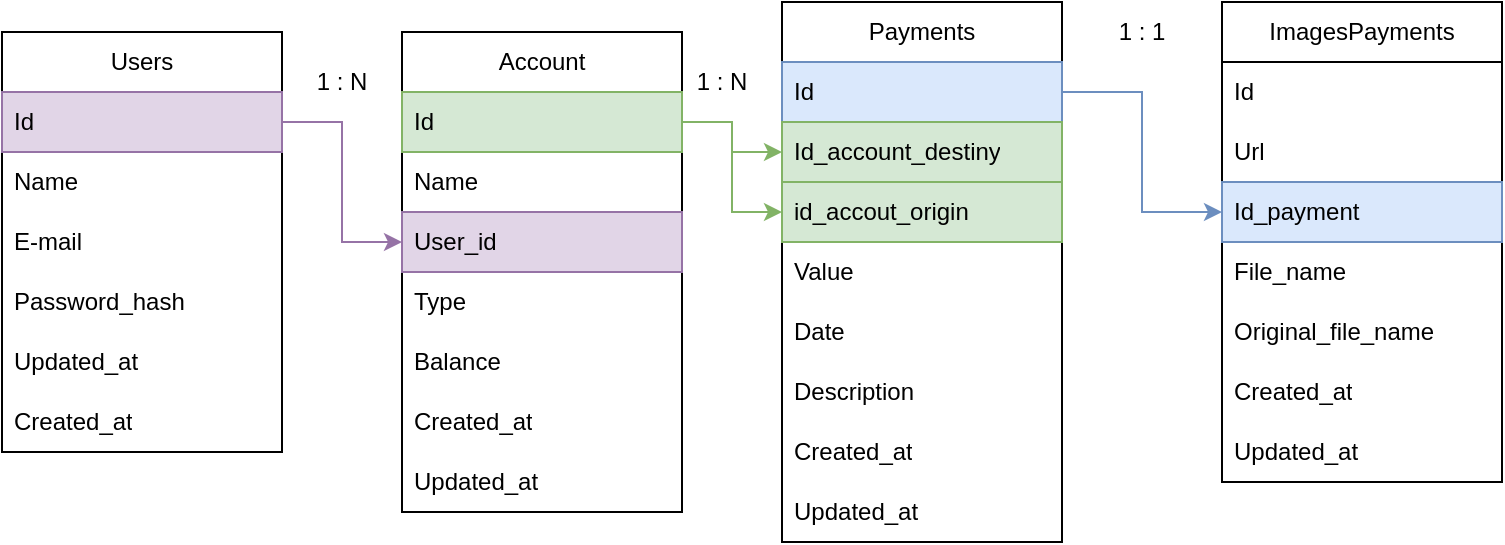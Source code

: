 <mxfile version="24.6.4" type="device">
  <diagram id="qwLVx9dxp4zh__kM3cnU" name="Página-1">
    <mxGraphModel dx="792" dy="429" grid="1" gridSize="10" guides="1" tooltips="1" connect="1" arrows="1" fold="1" page="1" pageScale="1" pageWidth="827" pageHeight="1169" math="0" shadow="0">
      <root>
        <mxCell id="0" />
        <mxCell id="1" parent="0" />
        <mxCell id="idbNRUu43n6cxOcSUHiw-1" value="Account" style="swimlane;fontStyle=0;childLayout=stackLayout;horizontal=1;startSize=30;horizontalStack=0;resizeParent=1;resizeParentMax=0;resizeLast=0;collapsible=1;marginBottom=0;whiteSpace=wrap;html=1;" vertex="1" parent="1">
          <mxGeometry x="230" y="90" width="140" height="240" as="geometry" />
        </mxCell>
        <mxCell id="idbNRUu43n6cxOcSUHiw-2" value="Id" style="text;strokeColor=#82b366;fillColor=#d5e8d4;align=left;verticalAlign=middle;spacingLeft=4;spacingRight=4;overflow=hidden;points=[[0,0.5],[1,0.5]];portConstraint=eastwest;rotatable=0;whiteSpace=wrap;html=1;" vertex="1" parent="idbNRUu43n6cxOcSUHiw-1">
          <mxGeometry y="30" width="140" height="30" as="geometry" />
        </mxCell>
        <mxCell id="idbNRUu43n6cxOcSUHiw-3" value="Name" style="text;strokeColor=none;fillColor=none;align=left;verticalAlign=middle;spacingLeft=4;spacingRight=4;overflow=hidden;points=[[0,0.5],[1,0.5]];portConstraint=eastwest;rotatable=0;whiteSpace=wrap;html=1;" vertex="1" parent="idbNRUu43n6cxOcSUHiw-1">
          <mxGeometry y="60" width="140" height="30" as="geometry" />
        </mxCell>
        <mxCell id="idbNRUu43n6cxOcSUHiw-40" value="User_id" style="text;strokeColor=#9673a6;fillColor=#e1d5e7;align=left;verticalAlign=middle;spacingLeft=4;spacingRight=4;overflow=hidden;points=[[0,0.5],[1,0.5]];portConstraint=eastwest;rotatable=0;whiteSpace=wrap;html=1;" vertex="1" parent="idbNRUu43n6cxOcSUHiw-1">
          <mxGeometry y="90" width="140" height="30" as="geometry" />
        </mxCell>
        <mxCell id="idbNRUu43n6cxOcSUHiw-5" value="Type" style="text;strokeColor=none;fillColor=none;align=left;verticalAlign=middle;spacingLeft=4;spacingRight=4;overflow=hidden;points=[[0,0.5],[1,0.5]];portConstraint=eastwest;rotatable=0;whiteSpace=wrap;html=1;" vertex="1" parent="idbNRUu43n6cxOcSUHiw-1">
          <mxGeometry y="120" width="140" height="30" as="geometry" />
        </mxCell>
        <mxCell id="idbNRUu43n6cxOcSUHiw-4" value="Balance" style="text;strokeColor=none;fillColor=none;align=left;verticalAlign=middle;spacingLeft=4;spacingRight=4;overflow=hidden;points=[[0,0.5],[1,0.5]];portConstraint=eastwest;rotatable=0;whiteSpace=wrap;html=1;" vertex="1" parent="idbNRUu43n6cxOcSUHiw-1">
          <mxGeometry y="150" width="140" height="30" as="geometry" />
        </mxCell>
        <mxCell id="idbNRUu43n6cxOcSUHiw-32" value="Created_at" style="text;strokeColor=none;fillColor=none;align=left;verticalAlign=middle;spacingLeft=4;spacingRight=4;overflow=hidden;points=[[0,0.5],[1,0.5]];portConstraint=eastwest;rotatable=0;whiteSpace=wrap;html=1;" vertex="1" parent="idbNRUu43n6cxOcSUHiw-1">
          <mxGeometry y="180" width="140" height="30" as="geometry" />
        </mxCell>
        <mxCell id="idbNRUu43n6cxOcSUHiw-33" value="Updated_at" style="text;strokeColor=none;fillColor=none;align=left;verticalAlign=middle;spacingLeft=4;spacingRight=4;overflow=hidden;points=[[0,0.5],[1,0.5]];portConstraint=eastwest;rotatable=0;whiteSpace=wrap;html=1;" vertex="1" parent="idbNRUu43n6cxOcSUHiw-1">
          <mxGeometry y="210" width="140" height="30" as="geometry" />
        </mxCell>
        <mxCell id="idbNRUu43n6cxOcSUHiw-6" value="Payments" style="swimlane;fontStyle=0;childLayout=stackLayout;horizontal=1;startSize=30;horizontalStack=0;resizeParent=1;resizeParentMax=0;resizeLast=0;collapsible=1;marginBottom=0;whiteSpace=wrap;html=1;" vertex="1" parent="1">
          <mxGeometry x="420" y="75" width="140" height="270" as="geometry" />
        </mxCell>
        <mxCell id="idbNRUu43n6cxOcSUHiw-7" value="Id" style="text;strokeColor=#6c8ebf;fillColor=#dae8fc;align=left;verticalAlign=middle;spacingLeft=4;spacingRight=4;overflow=hidden;points=[[0,0.5],[1,0.5]];portConstraint=eastwest;rotatable=0;whiteSpace=wrap;html=1;" vertex="1" parent="idbNRUu43n6cxOcSUHiw-6">
          <mxGeometry y="30" width="140" height="30" as="geometry" />
        </mxCell>
        <mxCell id="idbNRUu43n6cxOcSUHiw-8" value="Id_account_destiny" style="text;strokeColor=#82b366;fillColor=#d5e8d4;align=left;verticalAlign=middle;spacingLeft=4;spacingRight=4;overflow=hidden;points=[[0,0.5],[1,0.5]];portConstraint=eastwest;rotatable=0;whiteSpace=wrap;html=1;" vertex="1" parent="idbNRUu43n6cxOcSUHiw-6">
          <mxGeometry y="60" width="140" height="30" as="geometry" />
        </mxCell>
        <mxCell id="idbNRUu43n6cxOcSUHiw-44" value="id_accout_origin" style="text;strokeColor=#82b366;fillColor=#d5e8d4;align=left;verticalAlign=middle;spacingLeft=4;spacingRight=4;overflow=hidden;points=[[0,0.5],[1,0.5]];portConstraint=eastwest;rotatable=0;whiteSpace=wrap;html=1;" vertex="1" parent="idbNRUu43n6cxOcSUHiw-6">
          <mxGeometry y="90" width="140" height="30" as="geometry" />
        </mxCell>
        <mxCell id="idbNRUu43n6cxOcSUHiw-9" value="Value" style="text;strokeColor=none;fillColor=none;align=left;verticalAlign=middle;spacingLeft=4;spacingRight=4;overflow=hidden;points=[[0,0.5],[1,0.5]];portConstraint=eastwest;rotatable=0;whiteSpace=wrap;html=1;" vertex="1" parent="idbNRUu43n6cxOcSUHiw-6">
          <mxGeometry y="120" width="140" height="30" as="geometry" />
        </mxCell>
        <mxCell id="idbNRUu43n6cxOcSUHiw-11" value="Date" style="text;strokeColor=none;fillColor=none;align=left;verticalAlign=middle;spacingLeft=4;spacingRight=4;overflow=hidden;points=[[0,0.5],[1,0.5]];portConstraint=eastwest;rotatable=0;whiteSpace=wrap;html=1;" vertex="1" parent="idbNRUu43n6cxOcSUHiw-6">
          <mxGeometry y="150" width="140" height="30" as="geometry" />
        </mxCell>
        <mxCell id="idbNRUu43n6cxOcSUHiw-10" value="Description" style="text;strokeColor=none;fillColor=none;align=left;verticalAlign=middle;spacingLeft=4;spacingRight=4;overflow=hidden;points=[[0,0.5],[1,0.5]];portConstraint=eastwest;rotatable=0;whiteSpace=wrap;html=1;" vertex="1" parent="idbNRUu43n6cxOcSUHiw-6">
          <mxGeometry y="180" width="140" height="30" as="geometry" />
        </mxCell>
        <mxCell id="idbNRUu43n6cxOcSUHiw-34" value="Created_at" style="text;strokeColor=none;fillColor=none;align=left;verticalAlign=middle;spacingLeft=4;spacingRight=4;overflow=hidden;points=[[0,0.5],[1,0.5]];portConstraint=eastwest;rotatable=0;whiteSpace=wrap;html=1;" vertex="1" parent="idbNRUu43n6cxOcSUHiw-6">
          <mxGeometry y="210" width="140" height="30" as="geometry" />
        </mxCell>
        <mxCell id="idbNRUu43n6cxOcSUHiw-35" value="Updated_at" style="text;strokeColor=none;fillColor=none;align=left;verticalAlign=middle;spacingLeft=4;spacingRight=4;overflow=hidden;points=[[0,0.5],[1,0.5]];portConstraint=eastwest;rotatable=0;whiteSpace=wrap;html=1;" vertex="1" parent="idbNRUu43n6cxOcSUHiw-6">
          <mxGeometry y="240" width="140" height="30" as="geometry" />
        </mxCell>
        <mxCell id="idbNRUu43n6cxOcSUHiw-12" style="edgeStyle=orthogonalEdgeStyle;rounded=0;orthogonalLoop=1;jettySize=auto;html=1;exitX=1;exitY=0.5;exitDx=0;exitDy=0;entryX=0;entryY=0.5;entryDx=0;entryDy=0;fillColor=#d5e8d4;strokeColor=#82b366;" edge="1" parent="1" source="idbNRUu43n6cxOcSUHiw-2" target="idbNRUu43n6cxOcSUHiw-8">
          <mxGeometry relative="1" as="geometry" />
        </mxCell>
        <mxCell id="idbNRUu43n6cxOcSUHiw-13" value="1 : N" style="text;html=1;align=center;verticalAlign=middle;whiteSpace=wrap;rounded=0;" vertex="1" parent="1">
          <mxGeometry x="360" y="100" width="60" height="30" as="geometry" />
        </mxCell>
        <mxCell id="idbNRUu43n6cxOcSUHiw-20" value="ImagesPayments" style="swimlane;fontStyle=0;childLayout=stackLayout;horizontal=1;startSize=30;horizontalStack=0;resizeParent=1;resizeParentMax=0;resizeLast=0;collapsible=1;marginBottom=0;whiteSpace=wrap;html=1;" vertex="1" parent="1">
          <mxGeometry x="640" y="75" width="140" height="240" as="geometry" />
        </mxCell>
        <mxCell id="idbNRUu43n6cxOcSUHiw-21" value="Id" style="text;strokeColor=none;fillColor=none;align=left;verticalAlign=middle;spacingLeft=4;spacingRight=4;overflow=hidden;points=[[0,0.5],[1,0.5]];portConstraint=eastwest;rotatable=0;whiteSpace=wrap;html=1;" vertex="1" parent="idbNRUu43n6cxOcSUHiw-20">
          <mxGeometry y="30" width="140" height="30" as="geometry" />
        </mxCell>
        <mxCell id="idbNRUu43n6cxOcSUHiw-22" value="Url" style="text;align=left;verticalAlign=middle;spacingLeft=4;spacingRight=4;overflow=hidden;points=[[0,0.5],[1,0.5]];portConstraint=eastwest;rotatable=0;whiteSpace=wrap;html=1;" vertex="1" parent="idbNRUu43n6cxOcSUHiw-20">
          <mxGeometry y="60" width="140" height="30" as="geometry" />
        </mxCell>
        <mxCell id="idbNRUu43n6cxOcSUHiw-23" value="Id_payment" style="text;strokeColor=#6c8ebf;fillColor=#dae8fc;align=left;verticalAlign=middle;spacingLeft=4;spacingRight=4;overflow=hidden;points=[[0,0.5],[1,0.5]];portConstraint=eastwest;rotatable=0;whiteSpace=wrap;html=1;" vertex="1" parent="idbNRUu43n6cxOcSUHiw-20">
          <mxGeometry y="90" width="140" height="30" as="geometry" />
        </mxCell>
        <mxCell id="idbNRUu43n6cxOcSUHiw-24" value="File_name" style="text;strokeColor=none;fillColor=none;align=left;verticalAlign=middle;spacingLeft=4;spacingRight=4;overflow=hidden;points=[[0,0.5],[1,0.5]];portConstraint=eastwest;rotatable=0;whiteSpace=wrap;html=1;" vertex="1" parent="idbNRUu43n6cxOcSUHiw-20">
          <mxGeometry y="120" width="140" height="30" as="geometry" />
        </mxCell>
        <mxCell id="idbNRUu43n6cxOcSUHiw-25" value="Original_file_name" style="text;strokeColor=none;fillColor=none;align=left;verticalAlign=middle;spacingLeft=4;spacingRight=4;overflow=hidden;points=[[0,0.5],[1,0.5]];portConstraint=eastwest;rotatable=0;whiteSpace=wrap;html=1;" vertex="1" parent="idbNRUu43n6cxOcSUHiw-20">
          <mxGeometry y="150" width="140" height="30" as="geometry" />
        </mxCell>
        <mxCell id="idbNRUu43n6cxOcSUHiw-36" value="Created_at" style="text;strokeColor=none;fillColor=none;align=left;verticalAlign=middle;spacingLeft=4;spacingRight=4;overflow=hidden;points=[[0,0.5],[1,0.5]];portConstraint=eastwest;rotatable=0;whiteSpace=wrap;html=1;" vertex="1" parent="idbNRUu43n6cxOcSUHiw-20">
          <mxGeometry y="180" width="140" height="30" as="geometry" />
        </mxCell>
        <mxCell id="idbNRUu43n6cxOcSUHiw-37" value="Updated_at" style="text;strokeColor=none;fillColor=none;align=left;verticalAlign=middle;spacingLeft=4;spacingRight=4;overflow=hidden;points=[[0,0.5],[1,0.5]];portConstraint=eastwest;rotatable=0;whiteSpace=wrap;html=1;" vertex="1" parent="idbNRUu43n6cxOcSUHiw-20">
          <mxGeometry y="210" width="140" height="30" as="geometry" />
        </mxCell>
        <mxCell id="idbNRUu43n6cxOcSUHiw-26" style="edgeStyle=orthogonalEdgeStyle;rounded=0;orthogonalLoop=1;jettySize=auto;html=1;exitX=1;exitY=0.5;exitDx=0;exitDy=0;entryX=0;entryY=0.5;entryDx=0;entryDy=0;fillColor=#dae8fc;strokeColor=#6c8ebf;" edge="1" parent="1" source="idbNRUu43n6cxOcSUHiw-7" target="idbNRUu43n6cxOcSUHiw-23">
          <mxGeometry relative="1" as="geometry" />
        </mxCell>
        <mxCell id="idbNRUu43n6cxOcSUHiw-27" value="Users" style="swimlane;fontStyle=0;childLayout=stackLayout;horizontal=1;startSize=30;horizontalStack=0;resizeParent=1;resizeParentMax=0;resizeLast=0;collapsible=1;marginBottom=0;whiteSpace=wrap;html=1;" vertex="1" parent="1">
          <mxGeometry x="30" y="90" width="140" height="210" as="geometry" />
        </mxCell>
        <mxCell id="idbNRUu43n6cxOcSUHiw-28" value="Id" style="text;align=left;verticalAlign=middle;spacingLeft=4;spacingRight=4;overflow=hidden;points=[[0,0.5],[1,0.5]];portConstraint=eastwest;rotatable=0;whiteSpace=wrap;html=1;fillColor=#e1d5e7;strokeColor=#9673a6;" vertex="1" parent="idbNRUu43n6cxOcSUHiw-27">
          <mxGeometry y="30" width="140" height="30" as="geometry" />
        </mxCell>
        <mxCell id="idbNRUu43n6cxOcSUHiw-29" value="Name" style="text;strokeColor=none;fillColor=none;align=left;verticalAlign=middle;spacingLeft=4;spacingRight=4;overflow=hidden;points=[[0,0.5],[1,0.5]];portConstraint=eastwest;rotatable=0;whiteSpace=wrap;html=1;" vertex="1" parent="idbNRUu43n6cxOcSUHiw-27">
          <mxGeometry y="60" width="140" height="30" as="geometry" />
        </mxCell>
        <mxCell id="idbNRUu43n6cxOcSUHiw-30" value="E-mail" style="text;strokeColor=none;fillColor=none;align=left;verticalAlign=middle;spacingLeft=4;spacingRight=4;overflow=hidden;points=[[0,0.5],[1,0.5]];portConstraint=eastwest;rotatable=0;whiteSpace=wrap;html=1;" vertex="1" parent="idbNRUu43n6cxOcSUHiw-27">
          <mxGeometry y="90" width="140" height="30" as="geometry" />
        </mxCell>
        <mxCell id="idbNRUu43n6cxOcSUHiw-31" value="Password_hash" style="text;strokeColor=none;fillColor=none;align=left;verticalAlign=middle;spacingLeft=4;spacingRight=4;overflow=hidden;points=[[0,0.5],[1,0.5]];portConstraint=eastwest;rotatable=0;whiteSpace=wrap;html=1;" vertex="1" parent="idbNRUu43n6cxOcSUHiw-27">
          <mxGeometry y="120" width="140" height="30" as="geometry" />
        </mxCell>
        <mxCell id="idbNRUu43n6cxOcSUHiw-39" value="Updated_at" style="text;strokeColor=none;fillColor=none;align=left;verticalAlign=middle;spacingLeft=4;spacingRight=4;overflow=hidden;points=[[0,0.5],[1,0.5]];portConstraint=eastwest;rotatable=0;whiteSpace=wrap;html=1;" vertex="1" parent="idbNRUu43n6cxOcSUHiw-27">
          <mxGeometry y="150" width="140" height="30" as="geometry" />
        </mxCell>
        <mxCell id="idbNRUu43n6cxOcSUHiw-38" value="Created_at" style="text;strokeColor=none;fillColor=none;align=left;verticalAlign=middle;spacingLeft=4;spacingRight=4;overflow=hidden;points=[[0,0.5],[1,0.5]];portConstraint=eastwest;rotatable=0;whiteSpace=wrap;html=1;" vertex="1" parent="idbNRUu43n6cxOcSUHiw-27">
          <mxGeometry y="180" width="140" height="30" as="geometry" />
        </mxCell>
        <mxCell id="idbNRUu43n6cxOcSUHiw-41" style="edgeStyle=orthogonalEdgeStyle;rounded=0;orthogonalLoop=1;jettySize=auto;html=1;exitX=1;exitY=0.5;exitDx=0;exitDy=0;entryX=0;entryY=0.5;entryDx=0;entryDy=0;fillColor=#e1d5e7;strokeColor=#9673a6;" edge="1" parent="1" source="idbNRUu43n6cxOcSUHiw-28" target="idbNRUu43n6cxOcSUHiw-40">
          <mxGeometry relative="1" as="geometry" />
        </mxCell>
        <mxCell id="idbNRUu43n6cxOcSUHiw-42" value="1 : N" style="text;html=1;align=center;verticalAlign=middle;whiteSpace=wrap;rounded=0;" vertex="1" parent="1">
          <mxGeometry x="170" y="100" width="60" height="30" as="geometry" />
        </mxCell>
        <mxCell id="idbNRUu43n6cxOcSUHiw-43" value="1 : 1" style="text;html=1;align=center;verticalAlign=middle;whiteSpace=wrap;rounded=0;" vertex="1" parent="1">
          <mxGeometry x="570" y="75" width="60" height="30" as="geometry" />
        </mxCell>
        <mxCell id="idbNRUu43n6cxOcSUHiw-45" style="edgeStyle=orthogonalEdgeStyle;rounded=0;orthogonalLoop=1;jettySize=auto;html=1;exitX=1;exitY=0.5;exitDx=0;exitDy=0;entryX=0;entryY=0.5;entryDx=0;entryDy=0;fillColor=#d5e8d4;strokeColor=#82b366;" edge="1" parent="1" source="idbNRUu43n6cxOcSUHiw-2" target="idbNRUu43n6cxOcSUHiw-44">
          <mxGeometry relative="1" as="geometry" />
        </mxCell>
      </root>
    </mxGraphModel>
  </diagram>
</mxfile>
